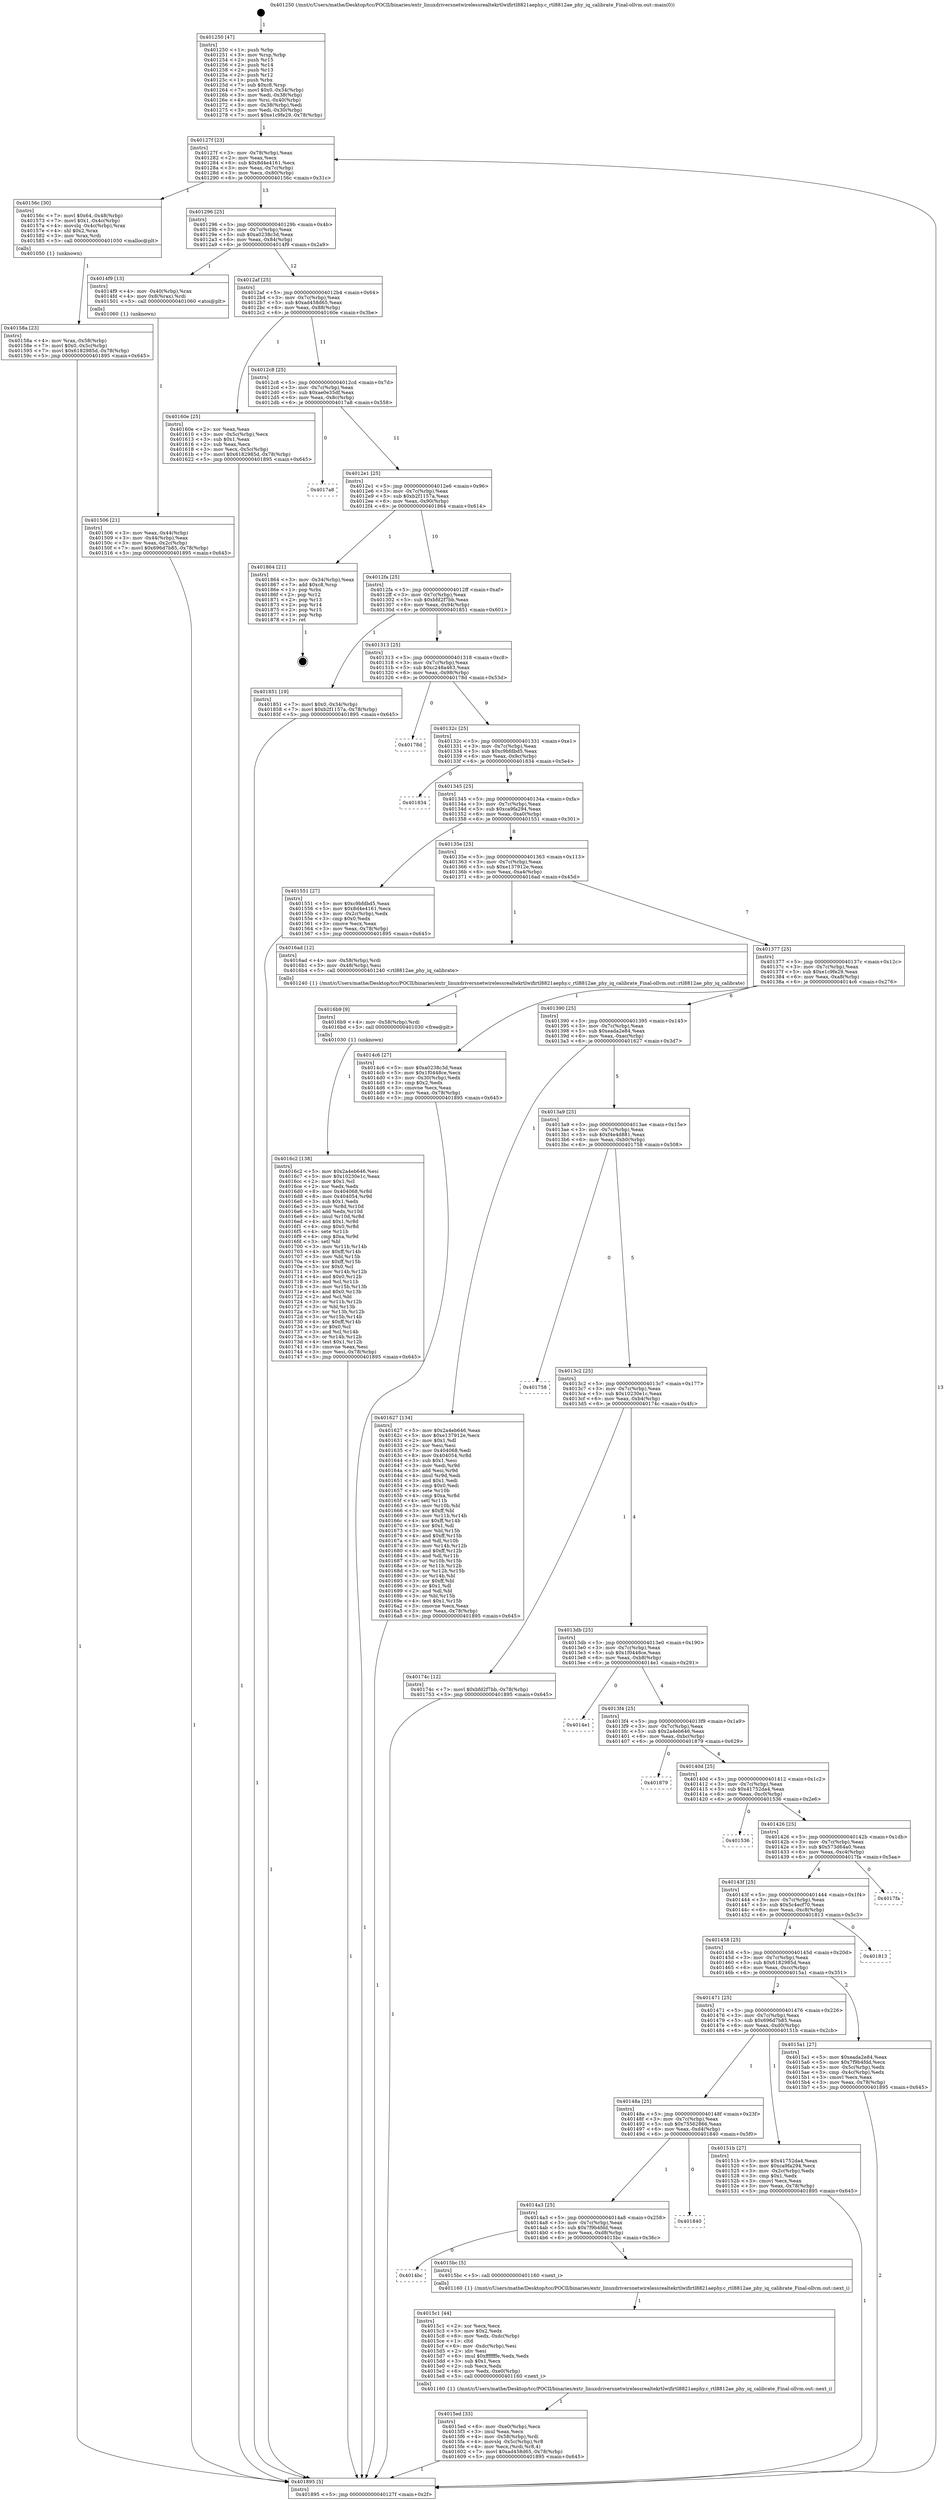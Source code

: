 digraph "0x401250" {
  label = "0x401250 (/mnt/c/Users/mathe/Desktop/tcc/POCII/binaries/extr_linuxdriversnetwirelessrealtekrtlwifirtl8821aephy.c_rtl8812ae_phy_iq_calibrate_Final-ollvm.out::main(0))"
  labelloc = "t"
  node[shape=record]

  Entry [label="",width=0.3,height=0.3,shape=circle,fillcolor=black,style=filled]
  "0x40127f" [label="{
     0x40127f [23]\l
     | [instrs]\l
     &nbsp;&nbsp;0x40127f \<+3\>: mov -0x78(%rbp),%eax\l
     &nbsp;&nbsp;0x401282 \<+2\>: mov %eax,%ecx\l
     &nbsp;&nbsp;0x401284 \<+6\>: sub $0x8d4e4161,%ecx\l
     &nbsp;&nbsp;0x40128a \<+3\>: mov %eax,-0x7c(%rbp)\l
     &nbsp;&nbsp;0x40128d \<+3\>: mov %ecx,-0x80(%rbp)\l
     &nbsp;&nbsp;0x401290 \<+6\>: je 000000000040156c \<main+0x31c\>\l
  }"]
  "0x40156c" [label="{
     0x40156c [30]\l
     | [instrs]\l
     &nbsp;&nbsp;0x40156c \<+7\>: movl $0x64,-0x48(%rbp)\l
     &nbsp;&nbsp;0x401573 \<+7\>: movl $0x1,-0x4c(%rbp)\l
     &nbsp;&nbsp;0x40157a \<+4\>: movslq -0x4c(%rbp),%rax\l
     &nbsp;&nbsp;0x40157e \<+4\>: shl $0x2,%rax\l
     &nbsp;&nbsp;0x401582 \<+3\>: mov %rax,%rdi\l
     &nbsp;&nbsp;0x401585 \<+5\>: call 0000000000401050 \<malloc@plt\>\l
     | [calls]\l
     &nbsp;&nbsp;0x401050 \{1\} (unknown)\l
  }"]
  "0x401296" [label="{
     0x401296 [25]\l
     | [instrs]\l
     &nbsp;&nbsp;0x401296 \<+5\>: jmp 000000000040129b \<main+0x4b\>\l
     &nbsp;&nbsp;0x40129b \<+3\>: mov -0x7c(%rbp),%eax\l
     &nbsp;&nbsp;0x40129e \<+5\>: sub $0xa0238c3d,%eax\l
     &nbsp;&nbsp;0x4012a3 \<+6\>: mov %eax,-0x84(%rbp)\l
     &nbsp;&nbsp;0x4012a9 \<+6\>: je 00000000004014f9 \<main+0x2a9\>\l
  }"]
  Exit [label="",width=0.3,height=0.3,shape=circle,fillcolor=black,style=filled,peripheries=2]
  "0x4014f9" [label="{
     0x4014f9 [13]\l
     | [instrs]\l
     &nbsp;&nbsp;0x4014f9 \<+4\>: mov -0x40(%rbp),%rax\l
     &nbsp;&nbsp;0x4014fd \<+4\>: mov 0x8(%rax),%rdi\l
     &nbsp;&nbsp;0x401501 \<+5\>: call 0000000000401060 \<atoi@plt\>\l
     | [calls]\l
     &nbsp;&nbsp;0x401060 \{1\} (unknown)\l
  }"]
  "0x4012af" [label="{
     0x4012af [25]\l
     | [instrs]\l
     &nbsp;&nbsp;0x4012af \<+5\>: jmp 00000000004012b4 \<main+0x64\>\l
     &nbsp;&nbsp;0x4012b4 \<+3\>: mov -0x7c(%rbp),%eax\l
     &nbsp;&nbsp;0x4012b7 \<+5\>: sub $0xad458d65,%eax\l
     &nbsp;&nbsp;0x4012bc \<+6\>: mov %eax,-0x88(%rbp)\l
     &nbsp;&nbsp;0x4012c2 \<+6\>: je 000000000040160e \<main+0x3be\>\l
  }"]
  "0x4016c2" [label="{
     0x4016c2 [138]\l
     | [instrs]\l
     &nbsp;&nbsp;0x4016c2 \<+5\>: mov $0x2a4eb646,%esi\l
     &nbsp;&nbsp;0x4016c7 \<+5\>: mov $0x10230e1c,%eax\l
     &nbsp;&nbsp;0x4016cc \<+2\>: mov $0x1,%cl\l
     &nbsp;&nbsp;0x4016ce \<+2\>: xor %edx,%edx\l
     &nbsp;&nbsp;0x4016d0 \<+8\>: mov 0x404068,%r8d\l
     &nbsp;&nbsp;0x4016d8 \<+8\>: mov 0x404054,%r9d\l
     &nbsp;&nbsp;0x4016e0 \<+3\>: sub $0x1,%edx\l
     &nbsp;&nbsp;0x4016e3 \<+3\>: mov %r8d,%r10d\l
     &nbsp;&nbsp;0x4016e6 \<+3\>: add %edx,%r10d\l
     &nbsp;&nbsp;0x4016e9 \<+4\>: imul %r10d,%r8d\l
     &nbsp;&nbsp;0x4016ed \<+4\>: and $0x1,%r8d\l
     &nbsp;&nbsp;0x4016f1 \<+4\>: cmp $0x0,%r8d\l
     &nbsp;&nbsp;0x4016f5 \<+4\>: sete %r11b\l
     &nbsp;&nbsp;0x4016f9 \<+4\>: cmp $0xa,%r9d\l
     &nbsp;&nbsp;0x4016fd \<+3\>: setl %bl\l
     &nbsp;&nbsp;0x401700 \<+3\>: mov %r11b,%r14b\l
     &nbsp;&nbsp;0x401703 \<+4\>: xor $0xff,%r14b\l
     &nbsp;&nbsp;0x401707 \<+3\>: mov %bl,%r15b\l
     &nbsp;&nbsp;0x40170a \<+4\>: xor $0xff,%r15b\l
     &nbsp;&nbsp;0x40170e \<+3\>: xor $0x0,%cl\l
     &nbsp;&nbsp;0x401711 \<+3\>: mov %r14b,%r12b\l
     &nbsp;&nbsp;0x401714 \<+4\>: and $0x0,%r12b\l
     &nbsp;&nbsp;0x401718 \<+3\>: and %cl,%r11b\l
     &nbsp;&nbsp;0x40171b \<+3\>: mov %r15b,%r13b\l
     &nbsp;&nbsp;0x40171e \<+4\>: and $0x0,%r13b\l
     &nbsp;&nbsp;0x401722 \<+2\>: and %cl,%bl\l
     &nbsp;&nbsp;0x401724 \<+3\>: or %r11b,%r12b\l
     &nbsp;&nbsp;0x401727 \<+3\>: or %bl,%r13b\l
     &nbsp;&nbsp;0x40172a \<+3\>: xor %r13b,%r12b\l
     &nbsp;&nbsp;0x40172d \<+3\>: or %r15b,%r14b\l
     &nbsp;&nbsp;0x401730 \<+4\>: xor $0xff,%r14b\l
     &nbsp;&nbsp;0x401734 \<+3\>: or $0x0,%cl\l
     &nbsp;&nbsp;0x401737 \<+3\>: and %cl,%r14b\l
     &nbsp;&nbsp;0x40173a \<+3\>: or %r14b,%r12b\l
     &nbsp;&nbsp;0x40173d \<+4\>: test $0x1,%r12b\l
     &nbsp;&nbsp;0x401741 \<+3\>: cmovne %eax,%esi\l
     &nbsp;&nbsp;0x401744 \<+3\>: mov %esi,-0x78(%rbp)\l
     &nbsp;&nbsp;0x401747 \<+5\>: jmp 0000000000401895 \<main+0x645\>\l
  }"]
  "0x40160e" [label="{
     0x40160e [25]\l
     | [instrs]\l
     &nbsp;&nbsp;0x40160e \<+2\>: xor %eax,%eax\l
     &nbsp;&nbsp;0x401610 \<+3\>: mov -0x5c(%rbp),%ecx\l
     &nbsp;&nbsp;0x401613 \<+3\>: sub $0x1,%eax\l
     &nbsp;&nbsp;0x401616 \<+2\>: sub %eax,%ecx\l
     &nbsp;&nbsp;0x401618 \<+3\>: mov %ecx,-0x5c(%rbp)\l
     &nbsp;&nbsp;0x40161b \<+7\>: movl $0x6182985d,-0x78(%rbp)\l
     &nbsp;&nbsp;0x401622 \<+5\>: jmp 0000000000401895 \<main+0x645\>\l
  }"]
  "0x4012c8" [label="{
     0x4012c8 [25]\l
     | [instrs]\l
     &nbsp;&nbsp;0x4012c8 \<+5\>: jmp 00000000004012cd \<main+0x7d\>\l
     &nbsp;&nbsp;0x4012cd \<+3\>: mov -0x7c(%rbp),%eax\l
     &nbsp;&nbsp;0x4012d0 \<+5\>: sub $0xae0e35df,%eax\l
     &nbsp;&nbsp;0x4012d5 \<+6\>: mov %eax,-0x8c(%rbp)\l
     &nbsp;&nbsp;0x4012db \<+6\>: je 00000000004017a8 \<main+0x558\>\l
  }"]
  "0x4016b9" [label="{
     0x4016b9 [9]\l
     | [instrs]\l
     &nbsp;&nbsp;0x4016b9 \<+4\>: mov -0x58(%rbp),%rdi\l
     &nbsp;&nbsp;0x4016bd \<+5\>: call 0000000000401030 \<free@plt\>\l
     | [calls]\l
     &nbsp;&nbsp;0x401030 \{1\} (unknown)\l
  }"]
  "0x4017a8" [label="{
     0x4017a8\l
  }", style=dashed]
  "0x4012e1" [label="{
     0x4012e1 [25]\l
     | [instrs]\l
     &nbsp;&nbsp;0x4012e1 \<+5\>: jmp 00000000004012e6 \<main+0x96\>\l
     &nbsp;&nbsp;0x4012e6 \<+3\>: mov -0x7c(%rbp),%eax\l
     &nbsp;&nbsp;0x4012e9 \<+5\>: sub $0xb2f1157a,%eax\l
     &nbsp;&nbsp;0x4012ee \<+6\>: mov %eax,-0x90(%rbp)\l
     &nbsp;&nbsp;0x4012f4 \<+6\>: je 0000000000401864 \<main+0x614\>\l
  }"]
  "0x4015ed" [label="{
     0x4015ed [33]\l
     | [instrs]\l
     &nbsp;&nbsp;0x4015ed \<+6\>: mov -0xe0(%rbp),%ecx\l
     &nbsp;&nbsp;0x4015f3 \<+3\>: imul %eax,%ecx\l
     &nbsp;&nbsp;0x4015f6 \<+4\>: mov -0x58(%rbp),%rdi\l
     &nbsp;&nbsp;0x4015fa \<+4\>: movslq -0x5c(%rbp),%r8\l
     &nbsp;&nbsp;0x4015fe \<+4\>: mov %ecx,(%rdi,%r8,4)\l
     &nbsp;&nbsp;0x401602 \<+7\>: movl $0xad458d65,-0x78(%rbp)\l
     &nbsp;&nbsp;0x401609 \<+5\>: jmp 0000000000401895 \<main+0x645\>\l
  }"]
  "0x401864" [label="{
     0x401864 [21]\l
     | [instrs]\l
     &nbsp;&nbsp;0x401864 \<+3\>: mov -0x34(%rbp),%eax\l
     &nbsp;&nbsp;0x401867 \<+7\>: add $0xc8,%rsp\l
     &nbsp;&nbsp;0x40186e \<+1\>: pop %rbx\l
     &nbsp;&nbsp;0x40186f \<+2\>: pop %r12\l
     &nbsp;&nbsp;0x401871 \<+2\>: pop %r13\l
     &nbsp;&nbsp;0x401873 \<+2\>: pop %r14\l
     &nbsp;&nbsp;0x401875 \<+2\>: pop %r15\l
     &nbsp;&nbsp;0x401877 \<+1\>: pop %rbp\l
     &nbsp;&nbsp;0x401878 \<+1\>: ret\l
  }"]
  "0x4012fa" [label="{
     0x4012fa [25]\l
     | [instrs]\l
     &nbsp;&nbsp;0x4012fa \<+5\>: jmp 00000000004012ff \<main+0xaf\>\l
     &nbsp;&nbsp;0x4012ff \<+3\>: mov -0x7c(%rbp),%eax\l
     &nbsp;&nbsp;0x401302 \<+5\>: sub $0xbfd2f7bb,%eax\l
     &nbsp;&nbsp;0x401307 \<+6\>: mov %eax,-0x94(%rbp)\l
     &nbsp;&nbsp;0x40130d \<+6\>: je 0000000000401851 \<main+0x601\>\l
  }"]
  "0x4015c1" [label="{
     0x4015c1 [44]\l
     | [instrs]\l
     &nbsp;&nbsp;0x4015c1 \<+2\>: xor %ecx,%ecx\l
     &nbsp;&nbsp;0x4015c3 \<+5\>: mov $0x2,%edx\l
     &nbsp;&nbsp;0x4015c8 \<+6\>: mov %edx,-0xdc(%rbp)\l
     &nbsp;&nbsp;0x4015ce \<+1\>: cltd\l
     &nbsp;&nbsp;0x4015cf \<+6\>: mov -0xdc(%rbp),%esi\l
     &nbsp;&nbsp;0x4015d5 \<+2\>: idiv %esi\l
     &nbsp;&nbsp;0x4015d7 \<+6\>: imul $0xfffffffe,%edx,%edx\l
     &nbsp;&nbsp;0x4015dd \<+3\>: sub $0x1,%ecx\l
     &nbsp;&nbsp;0x4015e0 \<+2\>: sub %ecx,%edx\l
     &nbsp;&nbsp;0x4015e2 \<+6\>: mov %edx,-0xe0(%rbp)\l
     &nbsp;&nbsp;0x4015e8 \<+5\>: call 0000000000401160 \<next_i\>\l
     | [calls]\l
     &nbsp;&nbsp;0x401160 \{1\} (/mnt/c/Users/mathe/Desktop/tcc/POCII/binaries/extr_linuxdriversnetwirelessrealtekrtlwifirtl8821aephy.c_rtl8812ae_phy_iq_calibrate_Final-ollvm.out::next_i)\l
  }"]
  "0x401851" [label="{
     0x401851 [19]\l
     | [instrs]\l
     &nbsp;&nbsp;0x401851 \<+7\>: movl $0x0,-0x34(%rbp)\l
     &nbsp;&nbsp;0x401858 \<+7\>: movl $0xb2f1157a,-0x78(%rbp)\l
     &nbsp;&nbsp;0x40185f \<+5\>: jmp 0000000000401895 \<main+0x645\>\l
  }"]
  "0x401313" [label="{
     0x401313 [25]\l
     | [instrs]\l
     &nbsp;&nbsp;0x401313 \<+5\>: jmp 0000000000401318 \<main+0xc8\>\l
     &nbsp;&nbsp;0x401318 \<+3\>: mov -0x7c(%rbp),%eax\l
     &nbsp;&nbsp;0x40131b \<+5\>: sub $0xc248a463,%eax\l
     &nbsp;&nbsp;0x401320 \<+6\>: mov %eax,-0x98(%rbp)\l
     &nbsp;&nbsp;0x401326 \<+6\>: je 000000000040178d \<main+0x53d\>\l
  }"]
  "0x4014bc" [label="{
     0x4014bc\l
  }", style=dashed]
  "0x40178d" [label="{
     0x40178d\l
  }", style=dashed]
  "0x40132c" [label="{
     0x40132c [25]\l
     | [instrs]\l
     &nbsp;&nbsp;0x40132c \<+5\>: jmp 0000000000401331 \<main+0xe1\>\l
     &nbsp;&nbsp;0x401331 \<+3\>: mov -0x7c(%rbp),%eax\l
     &nbsp;&nbsp;0x401334 \<+5\>: sub $0xc9bfdbd5,%eax\l
     &nbsp;&nbsp;0x401339 \<+6\>: mov %eax,-0x9c(%rbp)\l
     &nbsp;&nbsp;0x40133f \<+6\>: je 0000000000401834 \<main+0x5e4\>\l
  }"]
  "0x4015bc" [label="{
     0x4015bc [5]\l
     | [instrs]\l
     &nbsp;&nbsp;0x4015bc \<+5\>: call 0000000000401160 \<next_i\>\l
     | [calls]\l
     &nbsp;&nbsp;0x401160 \{1\} (/mnt/c/Users/mathe/Desktop/tcc/POCII/binaries/extr_linuxdriversnetwirelessrealtekrtlwifirtl8821aephy.c_rtl8812ae_phy_iq_calibrate_Final-ollvm.out::next_i)\l
  }"]
  "0x401834" [label="{
     0x401834\l
  }", style=dashed]
  "0x401345" [label="{
     0x401345 [25]\l
     | [instrs]\l
     &nbsp;&nbsp;0x401345 \<+5\>: jmp 000000000040134a \<main+0xfa\>\l
     &nbsp;&nbsp;0x40134a \<+3\>: mov -0x7c(%rbp),%eax\l
     &nbsp;&nbsp;0x40134d \<+5\>: sub $0xca9fa294,%eax\l
     &nbsp;&nbsp;0x401352 \<+6\>: mov %eax,-0xa0(%rbp)\l
     &nbsp;&nbsp;0x401358 \<+6\>: je 0000000000401551 \<main+0x301\>\l
  }"]
  "0x4014a3" [label="{
     0x4014a3 [25]\l
     | [instrs]\l
     &nbsp;&nbsp;0x4014a3 \<+5\>: jmp 00000000004014a8 \<main+0x258\>\l
     &nbsp;&nbsp;0x4014a8 \<+3\>: mov -0x7c(%rbp),%eax\l
     &nbsp;&nbsp;0x4014ab \<+5\>: sub $0x7f9b4fdd,%eax\l
     &nbsp;&nbsp;0x4014b0 \<+6\>: mov %eax,-0xd8(%rbp)\l
     &nbsp;&nbsp;0x4014b6 \<+6\>: je 00000000004015bc \<main+0x36c\>\l
  }"]
  "0x401551" [label="{
     0x401551 [27]\l
     | [instrs]\l
     &nbsp;&nbsp;0x401551 \<+5\>: mov $0xc9bfdbd5,%eax\l
     &nbsp;&nbsp;0x401556 \<+5\>: mov $0x8d4e4161,%ecx\l
     &nbsp;&nbsp;0x40155b \<+3\>: mov -0x2c(%rbp),%edx\l
     &nbsp;&nbsp;0x40155e \<+3\>: cmp $0x0,%edx\l
     &nbsp;&nbsp;0x401561 \<+3\>: cmove %ecx,%eax\l
     &nbsp;&nbsp;0x401564 \<+3\>: mov %eax,-0x78(%rbp)\l
     &nbsp;&nbsp;0x401567 \<+5\>: jmp 0000000000401895 \<main+0x645\>\l
  }"]
  "0x40135e" [label="{
     0x40135e [25]\l
     | [instrs]\l
     &nbsp;&nbsp;0x40135e \<+5\>: jmp 0000000000401363 \<main+0x113\>\l
     &nbsp;&nbsp;0x401363 \<+3\>: mov -0x7c(%rbp),%eax\l
     &nbsp;&nbsp;0x401366 \<+5\>: sub $0xe137912e,%eax\l
     &nbsp;&nbsp;0x40136b \<+6\>: mov %eax,-0xa4(%rbp)\l
     &nbsp;&nbsp;0x401371 \<+6\>: je 00000000004016ad \<main+0x45d\>\l
  }"]
  "0x401840" [label="{
     0x401840\l
  }", style=dashed]
  "0x4016ad" [label="{
     0x4016ad [12]\l
     | [instrs]\l
     &nbsp;&nbsp;0x4016ad \<+4\>: mov -0x58(%rbp),%rdi\l
     &nbsp;&nbsp;0x4016b1 \<+3\>: mov -0x48(%rbp),%esi\l
     &nbsp;&nbsp;0x4016b4 \<+5\>: call 0000000000401240 \<rtl8812ae_phy_iq_calibrate\>\l
     | [calls]\l
     &nbsp;&nbsp;0x401240 \{1\} (/mnt/c/Users/mathe/Desktop/tcc/POCII/binaries/extr_linuxdriversnetwirelessrealtekrtlwifirtl8821aephy.c_rtl8812ae_phy_iq_calibrate_Final-ollvm.out::rtl8812ae_phy_iq_calibrate)\l
  }"]
  "0x401377" [label="{
     0x401377 [25]\l
     | [instrs]\l
     &nbsp;&nbsp;0x401377 \<+5\>: jmp 000000000040137c \<main+0x12c\>\l
     &nbsp;&nbsp;0x40137c \<+3\>: mov -0x7c(%rbp),%eax\l
     &nbsp;&nbsp;0x40137f \<+5\>: sub $0xe1c9fe29,%eax\l
     &nbsp;&nbsp;0x401384 \<+6\>: mov %eax,-0xa8(%rbp)\l
     &nbsp;&nbsp;0x40138a \<+6\>: je 00000000004014c6 \<main+0x276\>\l
  }"]
  "0x40158a" [label="{
     0x40158a [23]\l
     | [instrs]\l
     &nbsp;&nbsp;0x40158a \<+4\>: mov %rax,-0x58(%rbp)\l
     &nbsp;&nbsp;0x40158e \<+7\>: movl $0x0,-0x5c(%rbp)\l
     &nbsp;&nbsp;0x401595 \<+7\>: movl $0x6182985d,-0x78(%rbp)\l
     &nbsp;&nbsp;0x40159c \<+5\>: jmp 0000000000401895 \<main+0x645\>\l
  }"]
  "0x4014c6" [label="{
     0x4014c6 [27]\l
     | [instrs]\l
     &nbsp;&nbsp;0x4014c6 \<+5\>: mov $0xa0238c3d,%eax\l
     &nbsp;&nbsp;0x4014cb \<+5\>: mov $0x1f0448ce,%ecx\l
     &nbsp;&nbsp;0x4014d0 \<+3\>: mov -0x30(%rbp),%edx\l
     &nbsp;&nbsp;0x4014d3 \<+3\>: cmp $0x2,%edx\l
     &nbsp;&nbsp;0x4014d6 \<+3\>: cmovne %ecx,%eax\l
     &nbsp;&nbsp;0x4014d9 \<+3\>: mov %eax,-0x78(%rbp)\l
     &nbsp;&nbsp;0x4014dc \<+5\>: jmp 0000000000401895 \<main+0x645\>\l
  }"]
  "0x401390" [label="{
     0x401390 [25]\l
     | [instrs]\l
     &nbsp;&nbsp;0x401390 \<+5\>: jmp 0000000000401395 \<main+0x145\>\l
     &nbsp;&nbsp;0x401395 \<+3\>: mov -0x7c(%rbp),%eax\l
     &nbsp;&nbsp;0x401398 \<+5\>: sub $0xeada2e84,%eax\l
     &nbsp;&nbsp;0x40139d \<+6\>: mov %eax,-0xac(%rbp)\l
     &nbsp;&nbsp;0x4013a3 \<+6\>: je 0000000000401627 \<main+0x3d7\>\l
  }"]
  "0x401895" [label="{
     0x401895 [5]\l
     | [instrs]\l
     &nbsp;&nbsp;0x401895 \<+5\>: jmp 000000000040127f \<main+0x2f\>\l
  }"]
  "0x401250" [label="{
     0x401250 [47]\l
     | [instrs]\l
     &nbsp;&nbsp;0x401250 \<+1\>: push %rbp\l
     &nbsp;&nbsp;0x401251 \<+3\>: mov %rsp,%rbp\l
     &nbsp;&nbsp;0x401254 \<+2\>: push %r15\l
     &nbsp;&nbsp;0x401256 \<+2\>: push %r14\l
     &nbsp;&nbsp;0x401258 \<+2\>: push %r13\l
     &nbsp;&nbsp;0x40125a \<+2\>: push %r12\l
     &nbsp;&nbsp;0x40125c \<+1\>: push %rbx\l
     &nbsp;&nbsp;0x40125d \<+7\>: sub $0xc8,%rsp\l
     &nbsp;&nbsp;0x401264 \<+7\>: movl $0x0,-0x34(%rbp)\l
     &nbsp;&nbsp;0x40126b \<+3\>: mov %edi,-0x38(%rbp)\l
     &nbsp;&nbsp;0x40126e \<+4\>: mov %rsi,-0x40(%rbp)\l
     &nbsp;&nbsp;0x401272 \<+3\>: mov -0x38(%rbp),%edi\l
     &nbsp;&nbsp;0x401275 \<+3\>: mov %edi,-0x30(%rbp)\l
     &nbsp;&nbsp;0x401278 \<+7\>: movl $0xe1c9fe29,-0x78(%rbp)\l
  }"]
  "0x401506" [label="{
     0x401506 [21]\l
     | [instrs]\l
     &nbsp;&nbsp;0x401506 \<+3\>: mov %eax,-0x44(%rbp)\l
     &nbsp;&nbsp;0x401509 \<+3\>: mov -0x44(%rbp),%eax\l
     &nbsp;&nbsp;0x40150c \<+3\>: mov %eax,-0x2c(%rbp)\l
     &nbsp;&nbsp;0x40150f \<+7\>: movl $0x696d7b85,-0x78(%rbp)\l
     &nbsp;&nbsp;0x401516 \<+5\>: jmp 0000000000401895 \<main+0x645\>\l
  }"]
  "0x40148a" [label="{
     0x40148a [25]\l
     | [instrs]\l
     &nbsp;&nbsp;0x40148a \<+5\>: jmp 000000000040148f \<main+0x23f\>\l
     &nbsp;&nbsp;0x40148f \<+3\>: mov -0x7c(%rbp),%eax\l
     &nbsp;&nbsp;0x401492 \<+5\>: sub $0x75562866,%eax\l
     &nbsp;&nbsp;0x401497 \<+6\>: mov %eax,-0xd4(%rbp)\l
     &nbsp;&nbsp;0x40149d \<+6\>: je 0000000000401840 \<main+0x5f0\>\l
  }"]
  "0x401627" [label="{
     0x401627 [134]\l
     | [instrs]\l
     &nbsp;&nbsp;0x401627 \<+5\>: mov $0x2a4eb646,%eax\l
     &nbsp;&nbsp;0x40162c \<+5\>: mov $0xe137912e,%ecx\l
     &nbsp;&nbsp;0x401631 \<+2\>: mov $0x1,%dl\l
     &nbsp;&nbsp;0x401633 \<+2\>: xor %esi,%esi\l
     &nbsp;&nbsp;0x401635 \<+7\>: mov 0x404068,%edi\l
     &nbsp;&nbsp;0x40163c \<+8\>: mov 0x404054,%r8d\l
     &nbsp;&nbsp;0x401644 \<+3\>: sub $0x1,%esi\l
     &nbsp;&nbsp;0x401647 \<+3\>: mov %edi,%r9d\l
     &nbsp;&nbsp;0x40164a \<+3\>: add %esi,%r9d\l
     &nbsp;&nbsp;0x40164d \<+4\>: imul %r9d,%edi\l
     &nbsp;&nbsp;0x401651 \<+3\>: and $0x1,%edi\l
     &nbsp;&nbsp;0x401654 \<+3\>: cmp $0x0,%edi\l
     &nbsp;&nbsp;0x401657 \<+4\>: sete %r10b\l
     &nbsp;&nbsp;0x40165b \<+4\>: cmp $0xa,%r8d\l
     &nbsp;&nbsp;0x40165f \<+4\>: setl %r11b\l
     &nbsp;&nbsp;0x401663 \<+3\>: mov %r10b,%bl\l
     &nbsp;&nbsp;0x401666 \<+3\>: xor $0xff,%bl\l
     &nbsp;&nbsp;0x401669 \<+3\>: mov %r11b,%r14b\l
     &nbsp;&nbsp;0x40166c \<+4\>: xor $0xff,%r14b\l
     &nbsp;&nbsp;0x401670 \<+3\>: xor $0x1,%dl\l
     &nbsp;&nbsp;0x401673 \<+3\>: mov %bl,%r15b\l
     &nbsp;&nbsp;0x401676 \<+4\>: and $0xff,%r15b\l
     &nbsp;&nbsp;0x40167a \<+3\>: and %dl,%r10b\l
     &nbsp;&nbsp;0x40167d \<+3\>: mov %r14b,%r12b\l
     &nbsp;&nbsp;0x401680 \<+4\>: and $0xff,%r12b\l
     &nbsp;&nbsp;0x401684 \<+3\>: and %dl,%r11b\l
     &nbsp;&nbsp;0x401687 \<+3\>: or %r10b,%r15b\l
     &nbsp;&nbsp;0x40168a \<+3\>: or %r11b,%r12b\l
     &nbsp;&nbsp;0x40168d \<+3\>: xor %r12b,%r15b\l
     &nbsp;&nbsp;0x401690 \<+3\>: or %r14b,%bl\l
     &nbsp;&nbsp;0x401693 \<+3\>: xor $0xff,%bl\l
     &nbsp;&nbsp;0x401696 \<+3\>: or $0x1,%dl\l
     &nbsp;&nbsp;0x401699 \<+2\>: and %dl,%bl\l
     &nbsp;&nbsp;0x40169b \<+3\>: or %bl,%r15b\l
     &nbsp;&nbsp;0x40169e \<+4\>: test $0x1,%r15b\l
     &nbsp;&nbsp;0x4016a2 \<+3\>: cmovne %ecx,%eax\l
     &nbsp;&nbsp;0x4016a5 \<+3\>: mov %eax,-0x78(%rbp)\l
     &nbsp;&nbsp;0x4016a8 \<+5\>: jmp 0000000000401895 \<main+0x645\>\l
  }"]
  "0x4013a9" [label="{
     0x4013a9 [25]\l
     | [instrs]\l
     &nbsp;&nbsp;0x4013a9 \<+5\>: jmp 00000000004013ae \<main+0x15e\>\l
     &nbsp;&nbsp;0x4013ae \<+3\>: mov -0x7c(%rbp),%eax\l
     &nbsp;&nbsp;0x4013b1 \<+5\>: sub $0xf4e4d881,%eax\l
     &nbsp;&nbsp;0x4013b6 \<+6\>: mov %eax,-0xb0(%rbp)\l
     &nbsp;&nbsp;0x4013bc \<+6\>: je 0000000000401758 \<main+0x508\>\l
  }"]
  "0x40151b" [label="{
     0x40151b [27]\l
     | [instrs]\l
     &nbsp;&nbsp;0x40151b \<+5\>: mov $0x41752da4,%eax\l
     &nbsp;&nbsp;0x401520 \<+5\>: mov $0xca9fa294,%ecx\l
     &nbsp;&nbsp;0x401525 \<+3\>: mov -0x2c(%rbp),%edx\l
     &nbsp;&nbsp;0x401528 \<+3\>: cmp $0x1,%edx\l
     &nbsp;&nbsp;0x40152b \<+3\>: cmovl %ecx,%eax\l
     &nbsp;&nbsp;0x40152e \<+3\>: mov %eax,-0x78(%rbp)\l
     &nbsp;&nbsp;0x401531 \<+5\>: jmp 0000000000401895 \<main+0x645\>\l
  }"]
  "0x401758" [label="{
     0x401758\l
  }", style=dashed]
  "0x4013c2" [label="{
     0x4013c2 [25]\l
     | [instrs]\l
     &nbsp;&nbsp;0x4013c2 \<+5\>: jmp 00000000004013c7 \<main+0x177\>\l
     &nbsp;&nbsp;0x4013c7 \<+3\>: mov -0x7c(%rbp),%eax\l
     &nbsp;&nbsp;0x4013ca \<+5\>: sub $0x10230e1c,%eax\l
     &nbsp;&nbsp;0x4013cf \<+6\>: mov %eax,-0xb4(%rbp)\l
     &nbsp;&nbsp;0x4013d5 \<+6\>: je 000000000040174c \<main+0x4fc\>\l
  }"]
  "0x401471" [label="{
     0x401471 [25]\l
     | [instrs]\l
     &nbsp;&nbsp;0x401471 \<+5\>: jmp 0000000000401476 \<main+0x226\>\l
     &nbsp;&nbsp;0x401476 \<+3\>: mov -0x7c(%rbp),%eax\l
     &nbsp;&nbsp;0x401479 \<+5\>: sub $0x696d7b85,%eax\l
     &nbsp;&nbsp;0x40147e \<+6\>: mov %eax,-0xd0(%rbp)\l
     &nbsp;&nbsp;0x401484 \<+6\>: je 000000000040151b \<main+0x2cb\>\l
  }"]
  "0x40174c" [label="{
     0x40174c [12]\l
     | [instrs]\l
     &nbsp;&nbsp;0x40174c \<+7\>: movl $0xbfd2f7bb,-0x78(%rbp)\l
     &nbsp;&nbsp;0x401753 \<+5\>: jmp 0000000000401895 \<main+0x645\>\l
  }"]
  "0x4013db" [label="{
     0x4013db [25]\l
     | [instrs]\l
     &nbsp;&nbsp;0x4013db \<+5\>: jmp 00000000004013e0 \<main+0x190\>\l
     &nbsp;&nbsp;0x4013e0 \<+3\>: mov -0x7c(%rbp),%eax\l
     &nbsp;&nbsp;0x4013e3 \<+5\>: sub $0x1f0448ce,%eax\l
     &nbsp;&nbsp;0x4013e8 \<+6\>: mov %eax,-0xb8(%rbp)\l
     &nbsp;&nbsp;0x4013ee \<+6\>: je 00000000004014e1 \<main+0x291\>\l
  }"]
  "0x4015a1" [label="{
     0x4015a1 [27]\l
     | [instrs]\l
     &nbsp;&nbsp;0x4015a1 \<+5\>: mov $0xeada2e84,%eax\l
     &nbsp;&nbsp;0x4015a6 \<+5\>: mov $0x7f9b4fdd,%ecx\l
     &nbsp;&nbsp;0x4015ab \<+3\>: mov -0x5c(%rbp),%edx\l
     &nbsp;&nbsp;0x4015ae \<+3\>: cmp -0x4c(%rbp),%edx\l
     &nbsp;&nbsp;0x4015b1 \<+3\>: cmovl %ecx,%eax\l
     &nbsp;&nbsp;0x4015b4 \<+3\>: mov %eax,-0x78(%rbp)\l
     &nbsp;&nbsp;0x4015b7 \<+5\>: jmp 0000000000401895 \<main+0x645\>\l
  }"]
  "0x4014e1" [label="{
     0x4014e1\l
  }", style=dashed]
  "0x4013f4" [label="{
     0x4013f4 [25]\l
     | [instrs]\l
     &nbsp;&nbsp;0x4013f4 \<+5\>: jmp 00000000004013f9 \<main+0x1a9\>\l
     &nbsp;&nbsp;0x4013f9 \<+3\>: mov -0x7c(%rbp),%eax\l
     &nbsp;&nbsp;0x4013fc \<+5\>: sub $0x2a4eb646,%eax\l
     &nbsp;&nbsp;0x401401 \<+6\>: mov %eax,-0xbc(%rbp)\l
     &nbsp;&nbsp;0x401407 \<+6\>: je 0000000000401879 \<main+0x629\>\l
  }"]
  "0x401458" [label="{
     0x401458 [25]\l
     | [instrs]\l
     &nbsp;&nbsp;0x401458 \<+5\>: jmp 000000000040145d \<main+0x20d\>\l
     &nbsp;&nbsp;0x40145d \<+3\>: mov -0x7c(%rbp),%eax\l
     &nbsp;&nbsp;0x401460 \<+5\>: sub $0x6182985d,%eax\l
     &nbsp;&nbsp;0x401465 \<+6\>: mov %eax,-0xcc(%rbp)\l
     &nbsp;&nbsp;0x40146b \<+6\>: je 00000000004015a1 \<main+0x351\>\l
  }"]
  "0x401879" [label="{
     0x401879\l
  }", style=dashed]
  "0x40140d" [label="{
     0x40140d [25]\l
     | [instrs]\l
     &nbsp;&nbsp;0x40140d \<+5\>: jmp 0000000000401412 \<main+0x1c2\>\l
     &nbsp;&nbsp;0x401412 \<+3\>: mov -0x7c(%rbp),%eax\l
     &nbsp;&nbsp;0x401415 \<+5\>: sub $0x41752da4,%eax\l
     &nbsp;&nbsp;0x40141a \<+6\>: mov %eax,-0xc0(%rbp)\l
     &nbsp;&nbsp;0x401420 \<+6\>: je 0000000000401536 \<main+0x2e6\>\l
  }"]
  "0x401813" [label="{
     0x401813\l
  }", style=dashed]
  "0x401536" [label="{
     0x401536\l
  }", style=dashed]
  "0x401426" [label="{
     0x401426 [25]\l
     | [instrs]\l
     &nbsp;&nbsp;0x401426 \<+5\>: jmp 000000000040142b \<main+0x1db\>\l
     &nbsp;&nbsp;0x40142b \<+3\>: mov -0x7c(%rbp),%eax\l
     &nbsp;&nbsp;0x40142e \<+5\>: sub $0x573d64a0,%eax\l
     &nbsp;&nbsp;0x401433 \<+6\>: mov %eax,-0xc4(%rbp)\l
     &nbsp;&nbsp;0x401439 \<+6\>: je 00000000004017fa \<main+0x5aa\>\l
  }"]
  "0x40143f" [label="{
     0x40143f [25]\l
     | [instrs]\l
     &nbsp;&nbsp;0x40143f \<+5\>: jmp 0000000000401444 \<main+0x1f4\>\l
     &nbsp;&nbsp;0x401444 \<+3\>: mov -0x7c(%rbp),%eax\l
     &nbsp;&nbsp;0x401447 \<+5\>: sub $0x5c4ecf70,%eax\l
     &nbsp;&nbsp;0x40144c \<+6\>: mov %eax,-0xc8(%rbp)\l
     &nbsp;&nbsp;0x401452 \<+6\>: je 0000000000401813 \<main+0x5c3\>\l
  }"]
  "0x4017fa" [label="{
     0x4017fa\l
  }", style=dashed]
  Entry -> "0x401250" [label=" 1"]
  "0x40127f" -> "0x40156c" [label=" 1"]
  "0x40127f" -> "0x401296" [label=" 13"]
  "0x401864" -> Exit [label=" 1"]
  "0x401296" -> "0x4014f9" [label=" 1"]
  "0x401296" -> "0x4012af" [label=" 12"]
  "0x401851" -> "0x401895" [label=" 1"]
  "0x4012af" -> "0x40160e" [label=" 1"]
  "0x4012af" -> "0x4012c8" [label=" 11"]
  "0x40174c" -> "0x401895" [label=" 1"]
  "0x4012c8" -> "0x4017a8" [label=" 0"]
  "0x4012c8" -> "0x4012e1" [label=" 11"]
  "0x4016c2" -> "0x401895" [label=" 1"]
  "0x4012e1" -> "0x401864" [label=" 1"]
  "0x4012e1" -> "0x4012fa" [label=" 10"]
  "0x4016b9" -> "0x4016c2" [label=" 1"]
  "0x4012fa" -> "0x401851" [label=" 1"]
  "0x4012fa" -> "0x401313" [label=" 9"]
  "0x4016ad" -> "0x4016b9" [label=" 1"]
  "0x401313" -> "0x40178d" [label=" 0"]
  "0x401313" -> "0x40132c" [label=" 9"]
  "0x401627" -> "0x401895" [label=" 1"]
  "0x40132c" -> "0x401834" [label=" 0"]
  "0x40132c" -> "0x401345" [label=" 9"]
  "0x40160e" -> "0x401895" [label=" 1"]
  "0x401345" -> "0x401551" [label=" 1"]
  "0x401345" -> "0x40135e" [label=" 8"]
  "0x4015c1" -> "0x4015ed" [label=" 1"]
  "0x40135e" -> "0x4016ad" [label=" 1"]
  "0x40135e" -> "0x401377" [label=" 7"]
  "0x4015bc" -> "0x4015c1" [label=" 1"]
  "0x401377" -> "0x4014c6" [label=" 1"]
  "0x401377" -> "0x401390" [label=" 6"]
  "0x4014c6" -> "0x401895" [label=" 1"]
  "0x401250" -> "0x40127f" [label=" 1"]
  "0x401895" -> "0x40127f" [label=" 13"]
  "0x4014f9" -> "0x401506" [label=" 1"]
  "0x401506" -> "0x401895" [label=" 1"]
  "0x4014a3" -> "0x4015bc" [label=" 1"]
  "0x401390" -> "0x401627" [label=" 1"]
  "0x401390" -> "0x4013a9" [label=" 5"]
  "0x4015ed" -> "0x401895" [label=" 1"]
  "0x4013a9" -> "0x401758" [label=" 0"]
  "0x4013a9" -> "0x4013c2" [label=" 5"]
  "0x40148a" -> "0x4014a3" [label=" 1"]
  "0x4013c2" -> "0x40174c" [label=" 1"]
  "0x4013c2" -> "0x4013db" [label=" 4"]
  "0x4014a3" -> "0x4014bc" [label=" 0"]
  "0x4013db" -> "0x4014e1" [label=" 0"]
  "0x4013db" -> "0x4013f4" [label=" 4"]
  "0x4015a1" -> "0x401895" [label=" 2"]
  "0x4013f4" -> "0x401879" [label=" 0"]
  "0x4013f4" -> "0x40140d" [label=" 4"]
  "0x40156c" -> "0x40158a" [label=" 1"]
  "0x40140d" -> "0x401536" [label=" 0"]
  "0x40140d" -> "0x401426" [label=" 4"]
  "0x401551" -> "0x401895" [label=" 1"]
  "0x401426" -> "0x4017fa" [label=" 0"]
  "0x401426" -> "0x40143f" [label=" 4"]
  "0x40151b" -> "0x401895" [label=" 1"]
  "0x40143f" -> "0x401813" [label=" 0"]
  "0x40143f" -> "0x401458" [label=" 4"]
  "0x40158a" -> "0x401895" [label=" 1"]
  "0x401458" -> "0x4015a1" [label=" 2"]
  "0x401458" -> "0x401471" [label=" 2"]
  "0x40148a" -> "0x401840" [label=" 0"]
  "0x401471" -> "0x40151b" [label=" 1"]
  "0x401471" -> "0x40148a" [label=" 1"]
}
